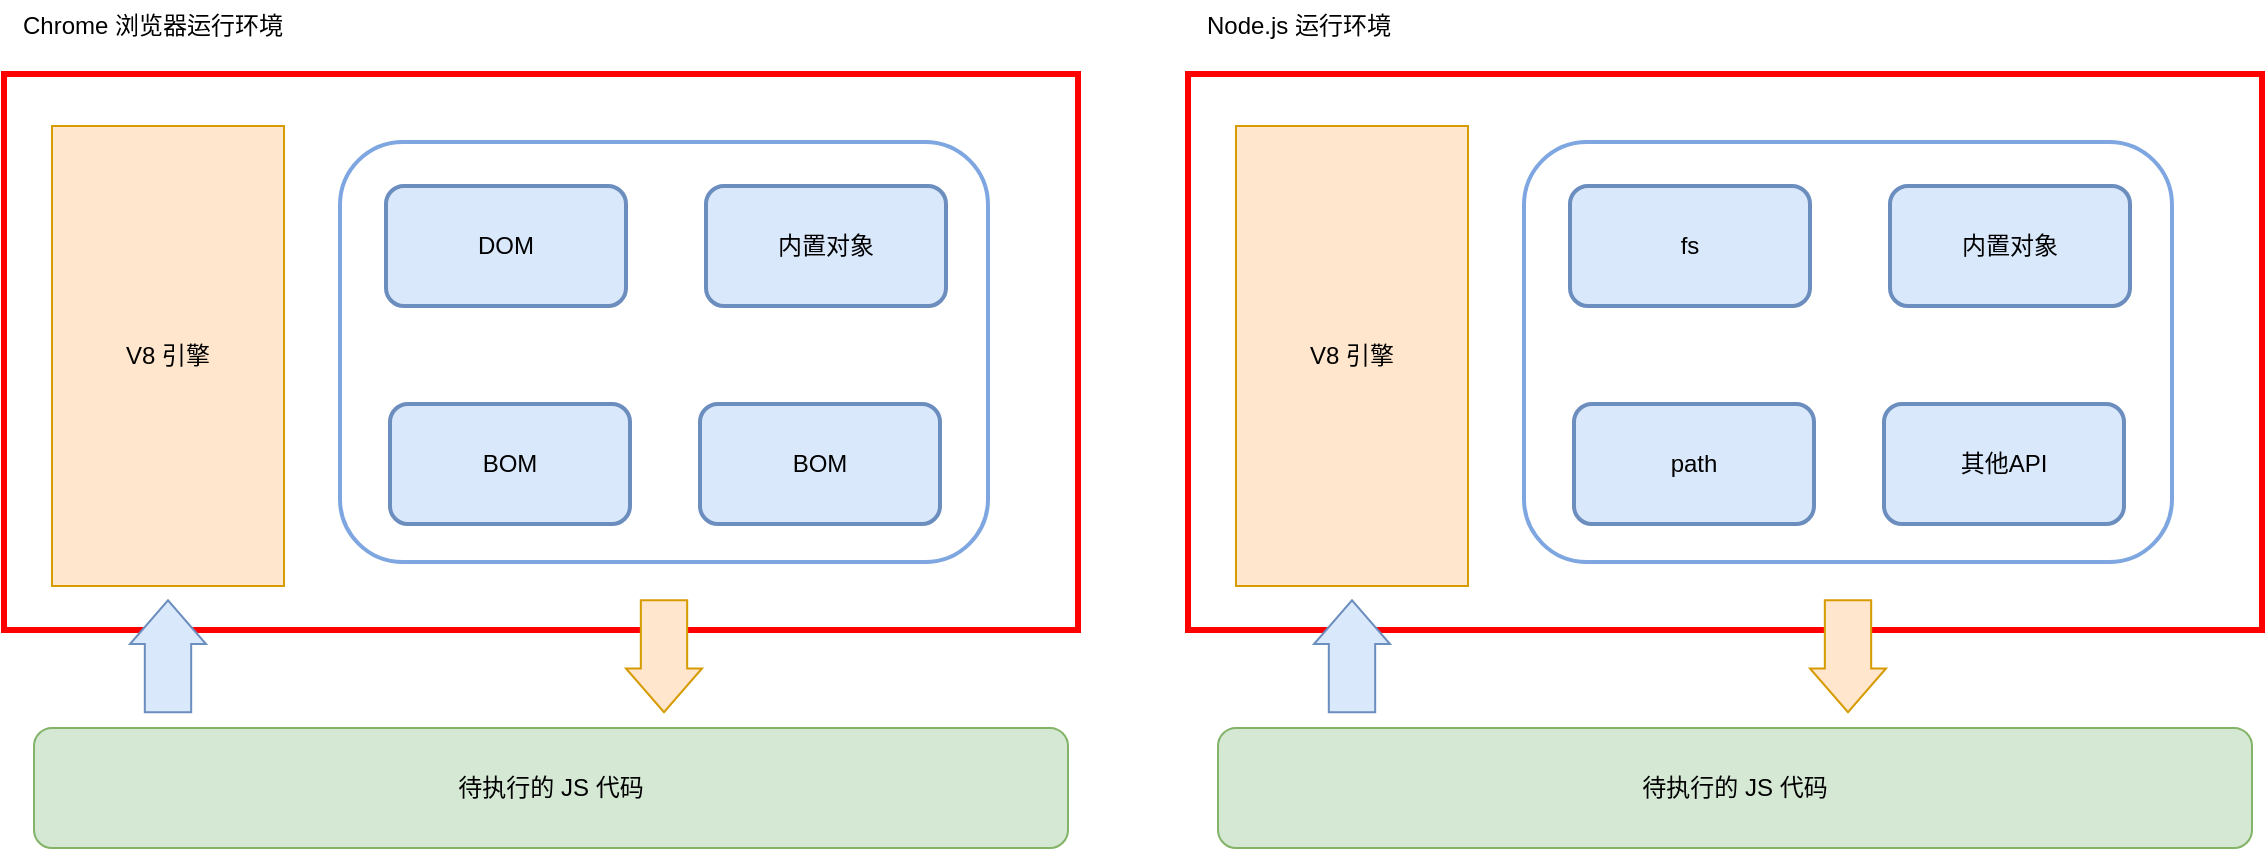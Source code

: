 <mxfile version="20.8.18" type="github">
  <diagram name="第 1 页" id="a7niHVfDImly9yBWPdPR">
    <mxGraphModel dx="1387" dy="834" grid="0" gridSize="10" guides="1" tooltips="1" connect="1" arrows="1" fold="1" page="1" pageScale="1" pageWidth="827" pageHeight="1169" math="0" shadow="0">
      <root>
        <mxCell id="0" />
        <mxCell id="1" parent="0" />
        <mxCell id="boppUJXmSfX8MSRXAcFq-1" value="" style="whiteSpace=wrap;html=1;strokeColor=#FF0000;strokeWidth=3;" vertex="1" parent="1">
          <mxGeometry x="163" y="331" width="537" height="278" as="geometry" />
        </mxCell>
        <mxCell id="boppUJXmSfX8MSRXAcFq-2" value="V8 引擎" style="whiteSpace=wrap;html=1;fillColor=#ffe6cc;strokeColor=#d79b00;" vertex="1" parent="1">
          <mxGeometry x="187" y="357" width="116" height="230" as="geometry" />
        </mxCell>
        <mxCell id="boppUJXmSfX8MSRXAcFq-3" value="Chrome 浏览器运行环境" style="text;html=1;align=center;verticalAlign=middle;resizable=0;points=[];autosize=1;strokeColor=none;fillColor=none;" vertex="1" parent="1">
          <mxGeometry x="163" y="294" width="148" height="26" as="geometry" />
        </mxCell>
        <mxCell id="boppUJXmSfX8MSRXAcFq-4" value="" style="rounded=1;whiteSpace=wrap;html=1;strokeColor=#7EA6E0;strokeWidth=2;" vertex="1" parent="1">
          <mxGeometry x="331" y="365" width="324" height="210" as="geometry" />
        </mxCell>
        <mxCell id="boppUJXmSfX8MSRXAcFq-5" value="DOM" style="rounded=1;whiteSpace=wrap;html=1;strokeColor=#6c8ebf;strokeWidth=2;fillColor=#dae8fc;" vertex="1" parent="1">
          <mxGeometry x="354" y="387" width="120" height="60" as="geometry" />
        </mxCell>
        <mxCell id="boppUJXmSfX8MSRXAcFq-6" value="内置对象" style="rounded=1;whiteSpace=wrap;html=1;strokeColor=#6c8ebf;strokeWidth=2;fillColor=#dae8fc;" vertex="1" parent="1">
          <mxGeometry x="514" y="387" width="120" height="60" as="geometry" />
        </mxCell>
        <mxCell id="boppUJXmSfX8MSRXAcFq-7" value="BOM" style="rounded=1;whiteSpace=wrap;html=1;strokeColor=#6c8ebf;strokeWidth=2;fillColor=#dae8fc;" vertex="1" parent="1">
          <mxGeometry x="356" y="496" width="120" height="60" as="geometry" />
        </mxCell>
        <mxCell id="boppUJXmSfX8MSRXAcFq-8" value="BOM" style="rounded=1;whiteSpace=wrap;html=1;strokeColor=#6c8ebf;strokeWidth=2;fillColor=#dae8fc;" vertex="1" parent="1">
          <mxGeometry x="511" y="496" width="120" height="60" as="geometry" />
        </mxCell>
        <mxCell id="boppUJXmSfX8MSRXAcFq-9" value="待执行的 JS 代码" style="rounded=1;whiteSpace=wrap;html=1;strokeColor=#82b366;strokeWidth=1;fillColor=#d5e8d4;" vertex="1" parent="1">
          <mxGeometry x="178" y="658" width="517" height="60" as="geometry" />
        </mxCell>
        <mxCell id="boppUJXmSfX8MSRXAcFq-10" value="" style="html=1;shadow=0;dashed=0;align=center;verticalAlign=middle;shape=mxgraph.arrows2.arrow;dy=0.39;dx=21.88;notch=0;strokeColor=#6c8ebf;strokeWidth=1;rotation=-90;fillColor=#dae8fc;" vertex="1" parent="1">
          <mxGeometry x="217" y="603.13" width="56" height="38" as="geometry" />
        </mxCell>
        <mxCell id="boppUJXmSfX8MSRXAcFq-11" value="" style="html=1;shadow=0;dashed=0;align=center;verticalAlign=middle;shape=mxgraph.arrows2.arrow;dy=0.39;dx=21.88;notch=0;strokeColor=#d79b00;strokeWidth=1;rotation=90;fillColor=#ffe6cc;" vertex="1" parent="1">
          <mxGeometry x="465" y="603.13" width="56" height="38" as="geometry" />
        </mxCell>
        <mxCell id="boppUJXmSfX8MSRXAcFq-12" value="" style="whiteSpace=wrap;html=1;strokeColor=#FF0000;strokeWidth=3;" vertex="1" parent="1">
          <mxGeometry x="755" y="331" width="537" height="278" as="geometry" />
        </mxCell>
        <mxCell id="boppUJXmSfX8MSRXAcFq-13" value="V8 引擎" style="whiteSpace=wrap;html=1;fillColor=#ffe6cc;strokeColor=#d79b00;" vertex="1" parent="1">
          <mxGeometry x="779" y="357" width="116" height="230" as="geometry" />
        </mxCell>
        <mxCell id="boppUJXmSfX8MSRXAcFq-14" value="Node.js 运行环境" style="text;html=1;align=center;verticalAlign=middle;resizable=0;points=[];autosize=1;strokeColor=none;fillColor=none;" vertex="1" parent="1">
          <mxGeometry x="755" y="294" width="110" height="26" as="geometry" />
        </mxCell>
        <mxCell id="boppUJXmSfX8MSRXAcFq-15" value="" style="rounded=1;whiteSpace=wrap;html=1;strokeColor=#7EA6E0;strokeWidth=2;" vertex="1" parent="1">
          <mxGeometry x="923" y="365" width="324" height="210" as="geometry" />
        </mxCell>
        <mxCell id="boppUJXmSfX8MSRXAcFq-16" value="fs" style="rounded=1;whiteSpace=wrap;html=1;strokeColor=#6c8ebf;strokeWidth=2;fillColor=#dae8fc;" vertex="1" parent="1">
          <mxGeometry x="946" y="387" width="120" height="60" as="geometry" />
        </mxCell>
        <mxCell id="boppUJXmSfX8MSRXAcFq-17" value="内置对象" style="rounded=1;whiteSpace=wrap;html=1;strokeColor=#6c8ebf;strokeWidth=2;fillColor=#dae8fc;" vertex="1" parent="1">
          <mxGeometry x="1106" y="387" width="120" height="60" as="geometry" />
        </mxCell>
        <mxCell id="boppUJXmSfX8MSRXAcFq-18" value="path" style="rounded=1;whiteSpace=wrap;html=1;strokeColor=#6c8ebf;strokeWidth=2;fillColor=#dae8fc;" vertex="1" parent="1">
          <mxGeometry x="948" y="496" width="120" height="60" as="geometry" />
        </mxCell>
        <mxCell id="boppUJXmSfX8MSRXAcFq-19" value="其他API" style="rounded=1;whiteSpace=wrap;html=1;strokeColor=#6c8ebf;strokeWidth=2;fillColor=#dae8fc;" vertex="1" parent="1">
          <mxGeometry x="1103" y="496" width="120" height="60" as="geometry" />
        </mxCell>
        <mxCell id="boppUJXmSfX8MSRXAcFq-20" value="待执行的 JS 代码" style="rounded=1;whiteSpace=wrap;html=1;strokeColor=#82b366;strokeWidth=1;fillColor=#d5e8d4;" vertex="1" parent="1">
          <mxGeometry x="770" y="658" width="517" height="60" as="geometry" />
        </mxCell>
        <mxCell id="boppUJXmSfX8MSRXAcFq-21" value="" style="html=1;shadow=0;dashed=0;align=center;verticalAlign=middle;shape=mxgraph.arrows2.arrow;dy=0.39;dx=21.88;notch=0;strokeColor=#6c8ebf;strokeWidth=1;rotation=-90;fillColor=#dae8fc;" vertex="1" parent="1">
          <mxGeometry x="809" y="603.13" width="56" height="38" as="geometry" />
        </mxCell>
        <mxCell id="boppUJXmSfX8MSRXAcFq-22" value="" style="html=1;shadow=0;dashed=0;align=center;verticalAlign=middle;shape=mxgraph.arrows2.arrow;dy=0.39;dx=21.88;notch=0;strokeColor=#d79b00;strokeWidth=1;rotation=90;fillColor=#ffe6cc;" vertex="1" parent="1">
          <mxGeometry x="1057" y="603.13" width="56" height="38" as="geometry" />
        </mxCell>
      </root>
    </mxGraphModel>
  </diagram>
</mxfile>
